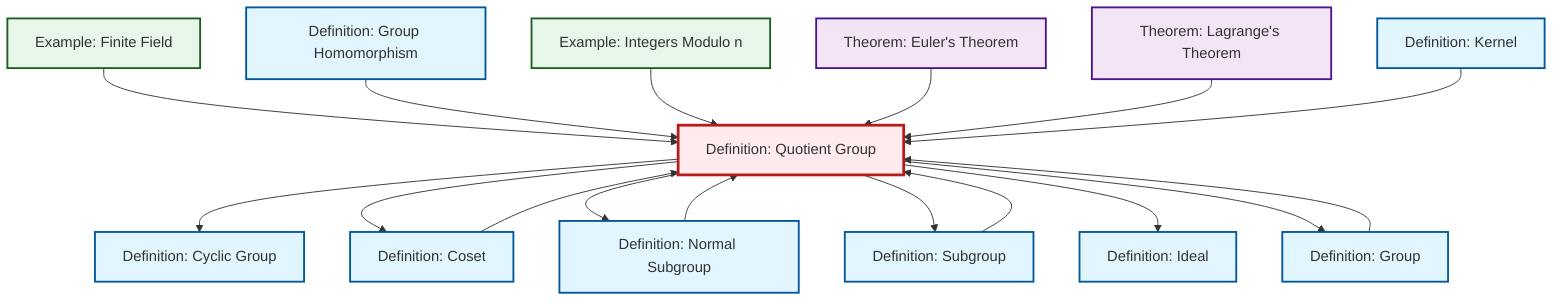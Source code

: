 graph TD
    classDef definition fill:#e1f5fe,stroke:#01579b,stroke-width:2px
    classDef theorem fill:#f3e5f5,stroke:#4a148c,stroke-width:2px
    classDef axiom fill:#fff3e0,stroke:#e65100,stroke-width:2px
    classDef example fill:#e8f5e9,stroke:#1b5e20,stroke-width:2px
    classDef current fill:#ffebee,stroke:#b71c1c,stroke-width:3px
    thm-lagrange["Theorem: Lagrange's Theorem"]:::theorem
    def-subgroup["Definition: Subgroup"]:::definition
    thm-euler["Theorem: Euler's Theorem"]:::theorem
    def-ideal["Definition: Ideal"]:::definition
    def-homomorphism["Definition: Group Homomorphism"]:::definition
    def-group["Definition: Group"]:::definition
    def-coset["Definition: Coset"]:::definition
    ex-quotient-integers-mod-n["Example: Integers Modulo n"]:::example
    def-quotient-group["Definition: Quotient Group"]:::definition
    def-normal-subgroup["Definition: Normal Subgroup"]:::definition
    def-cyclic-group["Definition: Cyclic Group"]:::definition
    def-kernel["Definition: Kernel"]:::definition
    ex-finite-field["Example: Finite Field"]:::example
    def-subgroup --> def-quotient-group
    def-quotient-group --> def-cyclic-group
    def-quotient-group --> def-coset
    def-quotient-group --> def-normal-subgroup
    ex-finite-field --> def-quotient-group
    def-quotient-group --> def-subgroup
    def-homomorphism --> def-quotient-group
    ex-quotient-integers-mod-n --> def-quotient-group
    def-normal-subgroup --> def-quotient-group
    def-group --> def-quotient-group
    def-quotient-group --> def-ideal
    def-quotient-group --> def-group
    thm-euler --> def-quotient-group
    thm-lagrange --> def-quotient-group
    def-kernel --> def-quotient-group
    def-coset --> def-quotient-group
    class def-quotient-group current